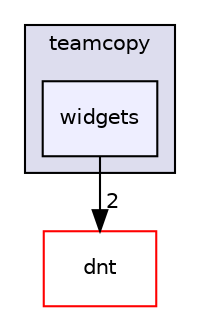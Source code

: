 digraph "source/teamcopy/widgets" {
  compound=true
  node [ fontsize="10", fontname="Helvetica"];
  edge [ labelfontsize="10", labelfontname="Helvetica"];
  subgraph clusterdir_03fc5a6c04e6f5aa13904985f95b4747 {
    graph [ bgcolor="#ddddee", pencolor="black", label="teamcopy" fontname="Helvetica", fontsize="10", URL="dir_03fc5a6c04e6f5aa13904985f95b4747.html"]
  dir_01fadb59f3f41291a189cf5912be5911 [shape=box, label="widgets", style="filled", fillcolor="#eeeeff", pencolor="black", URL="dir_01fadb59f3f41291a189cf5912be5911.html"];
  }
  dir_9f21cc5e450a8709b82f92c61a1cfea7 [shape=box label="dnt" fillcolor="white" style="filled" color="red" URL="dir_9f21cc5e450a8709b82f92c61a1cfea7.html"];
  dir_01fadb59f3f41291a189cf5912be5911->dir_9f21cc5e450a8709b82f92c61a1cfea7 [headlabel="2", labeldistance=1.5 headhref="dir_000050_000002.html"];
}
